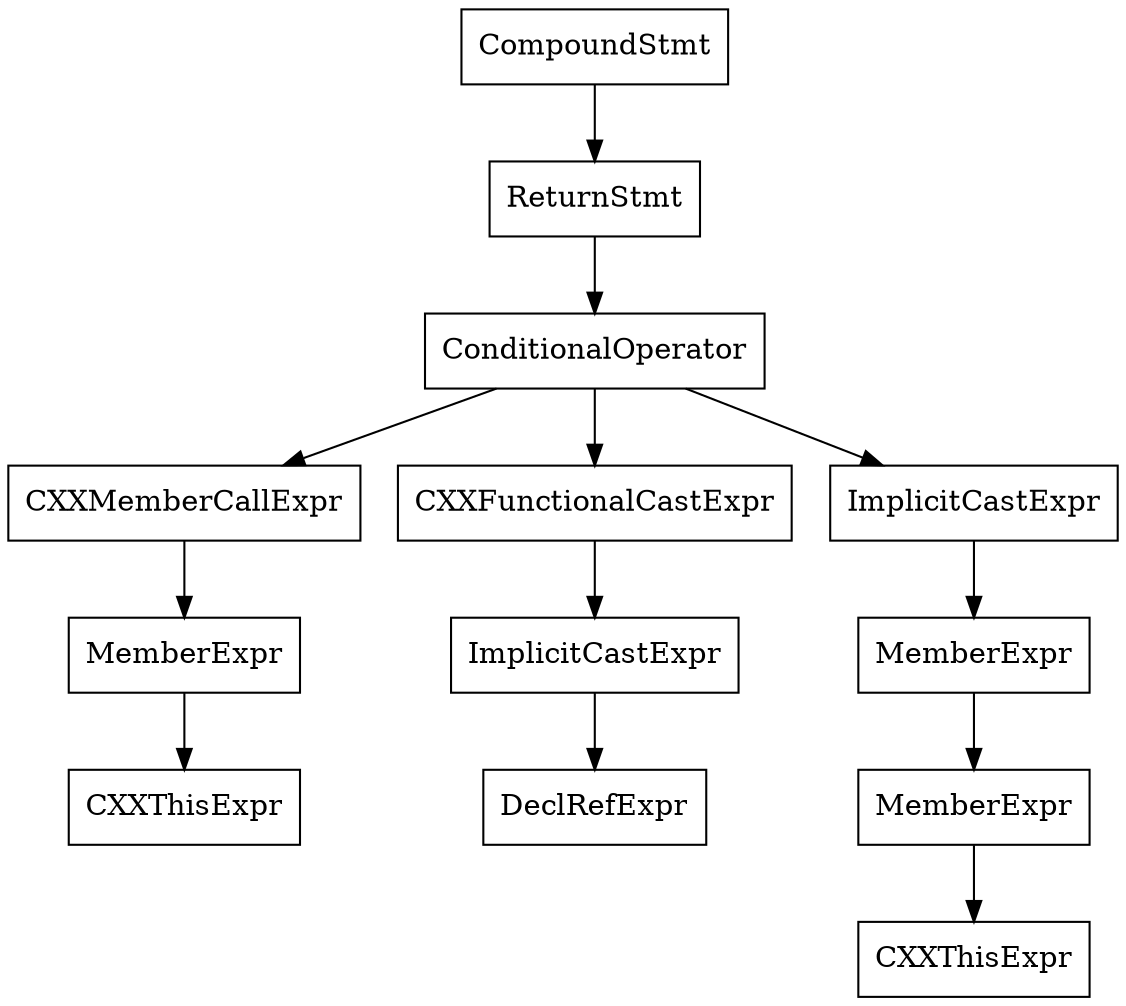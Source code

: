 digraph unnamed {

	Node0x555c0efe9f58 [shape=record,label="{CompoundStmt}"];
	Node0x555c0efe9f58 -> Node0x555c0efe9f48;
	Node0x555c0efe9f48 [shape=record,label="{ReturnStmt}"];
	Node0x555c0efe9f48 -> Node0x555c0efe9f18;
	Node0x555c0efe9f18 [shape=record,label="{ConditionalOperator}"];
	Node0x555c0efe9f18 -> Node0x555c0efe9de8;
	Node0x555c0efe9f18 -> Node0x555c0efe9e50;
	Node0x555c0efe9f18 -> Node0x555c0efe9f00;
	Node0x555c0efe9de8 [shape=record,label="{CXXMemberCallExpr}"];
	Node0x555c0efe9de8 -> Node0x555c0efe9db8;
	Node0x555c0efe9db8 [shape=record,label="{MemberExpr}"];
	Node0x555c0efe9db8 -> Node0x555c0efe9da8;
	Node0x555c0efe9da8 [shape=record,label="{CXXThisExpr}"];
	Node0x555c0efe9e50 [shape=record,label="{CXXFunctionalCastExpr}"];
	Node0x555c0efe9e50 -> Node0x555c0efe9e38;
	Node0x555c0efe9e38 [shape=record,label="{ImplicitCastExpr}"];
	Node0x555c0efe9e38 -> Node0x555c0efe9e18;
	Node0x555c0efe9e18 [shape=record,label="{DeclRefExpr}"];
	Node0x555c0efe9f00 [shape=record,label="{ImplicitCastExpr}"];
	Node0x555c0efe9f00 -> Node0x555c0efe9ed0;
	Node0x555c0efe9ed0 [shape=record,label="{MemberExpr}"];
	Node0x555c0efe9ed0 -> Node0x555c0efe9e88;
	Node0x555c0efe9e88 [shape=record,label="{MemberExpr}"];
	Node0x555c0efe9e88 -> Node0x555c0efe9e78;
	Node0x555c0efe9e78 [shape=record,label="{CXXThisExpr}"];
}
